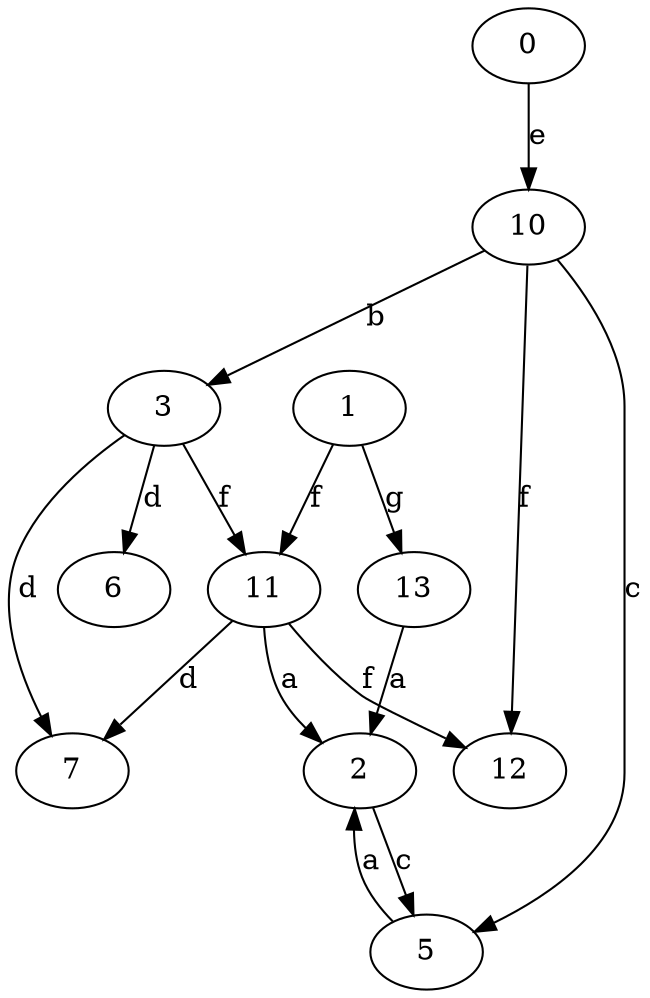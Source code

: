 strict digraph  {
0;
1;
2;
3;
5;
6;
7;
10;
11;
12;
13;
0 -> 10  [label=e];
1 -> 11  [label=f];
1 -> 13  [label=g];
2 -> 5  [label=c];
3 -> 6  [label=d];
3 -> 7  [label=d];
3 -> 11  [label=f];
5 -> 2  [label=a];
10 -> 3  [label=b];
10 -> 5  [label=c];
10 -> 12  [label=f];
11 -> 2  [label=a];
11 -> 7  [label=d];
11 -> 12  [label=f];
13 -> 2  [label=a];
}
